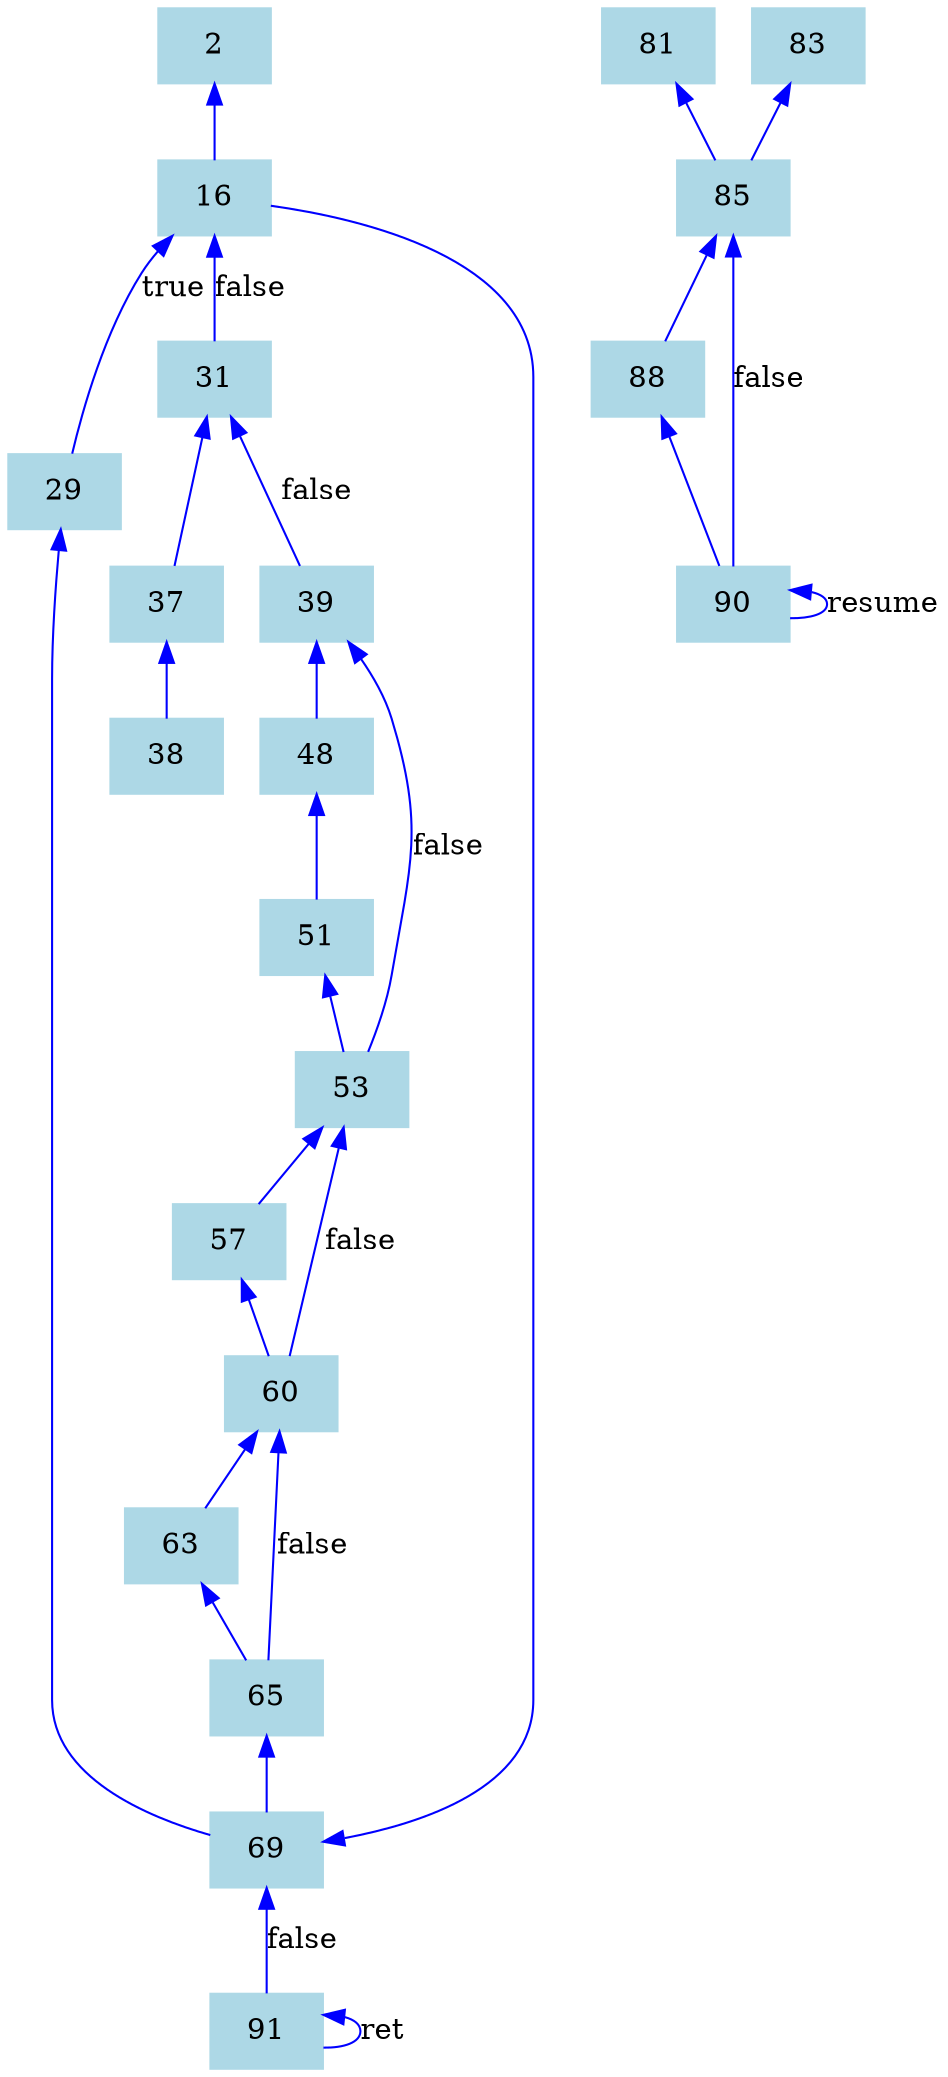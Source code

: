 digraph CFG {
    node[shape=box, style=filled, color=lightblue];
    edge[dir=back, color=blue];

    // Define nodes
    2 [label="2"];
    16 [label="16"];
    29 [label="29"];
    31 [label="31"];
    37 [label="37"];
    38 [label="38"];
    39 [label="39"];
    48 [label="48"];
    51 [label="51"];
    53 [label="53"];
    57 [label="57"];
    60 [label="60"];
    63 [label="63"];
    65 [label="65"];
    69 [label="69"];
    81 [label="81"];
    83 [label="83"];
    85 [label="85"];
    88 [label="88"];
    90 [label="90"];
    91 [label="91"];

    // Edges
    2 -> 16;
    16 -> 29 [label="true"];
    16 -> 31 [label="false"];
    29 -> 69;
    31 -> 37;
    31 -> 39 [label="false"];
    37 -> 38;
    39 -> 48;
    39 -> 53 [label="false"];
    48 -> 51;
    51 -> 53;
    53 -> 57;
    53 -> 60 [label="false"];
    57 -> 60;
    60 -> 63;
    60 -> 65 [label="false"];
    63 -> 65;
    65 -> 69;
    69 -> 16;
    69 -> 91 [label="false"];
    81 -> 85;
    83 -> 85;
    85 -> 88;
    85 -> 90 [label="false"];
    88 -> 90;
    90 -> 90 [label="resume"];
    91 -> 91 [label="ret"];
}